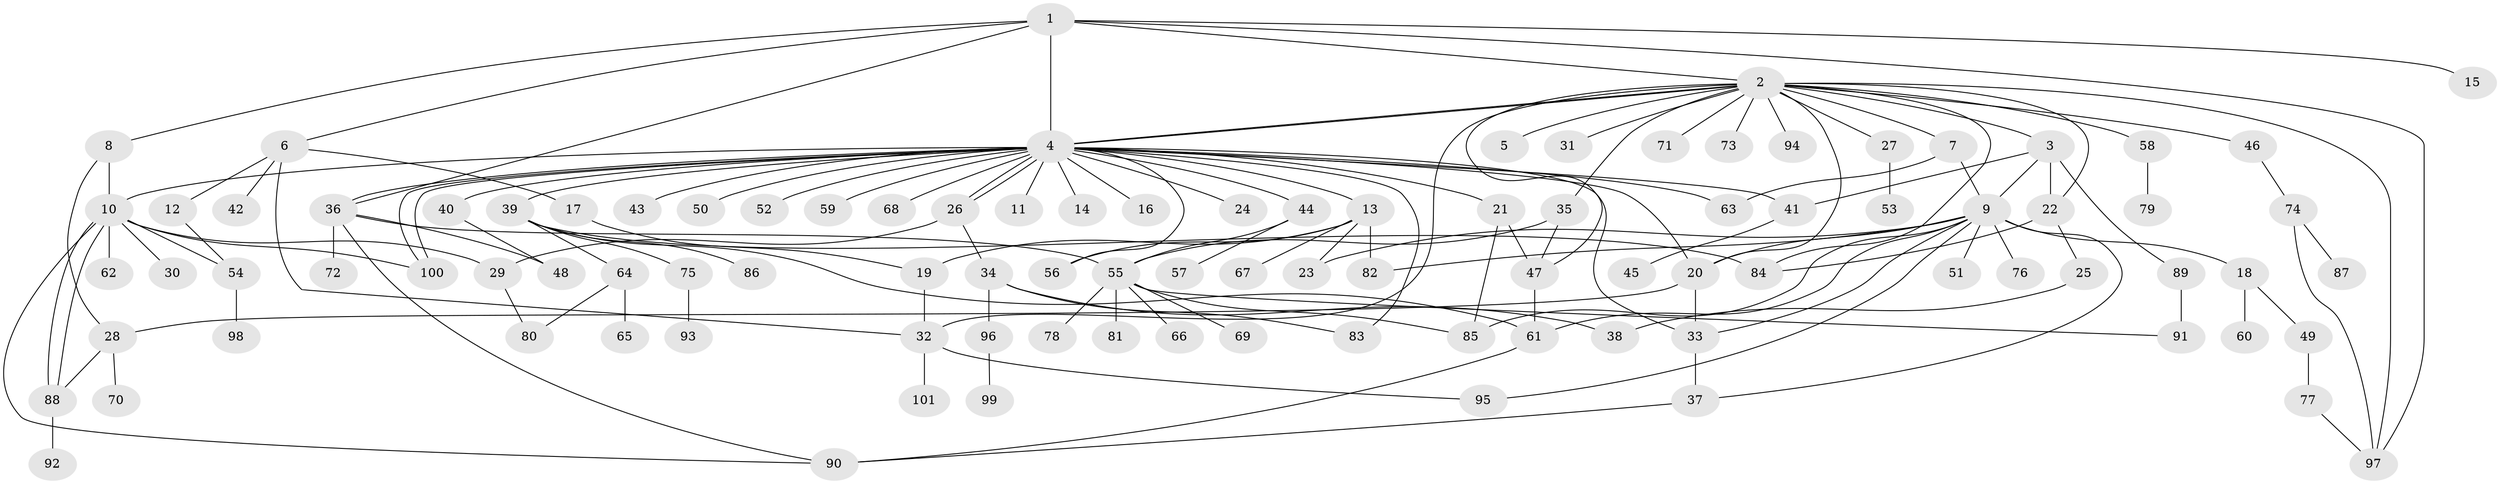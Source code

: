 // Generated by graph-tools (version 1.1) at 2025/11/02/27/25 16:11:15]
// undirected, 101 vertices, 149 edges
graph export_dot {
graph [start="1"]
  node [color=gray90,style=filled];
  1;
  2;
  3;
  4;
  5;
  6;
  7;
  8;
  9;
  10;
  11;
  12;
  13;
  14;
  15;
  16;
  17;
  18;
  19;
  20;
  21;
  22;
  23;
  24;
  25;
  26;
  27;
  28;
  29;
  30;
  31;
  32;
  33;
  34;
  35;
  36;
  37;
  38;
  39;
  40;
  41;
  42;
  43;
  44;
  45;
  46;
  47;
  48;
  49;
  50;
  51;
  52;
  53;
  54;
  55;
  56;
  57;
  58;
  59;
  60;
  61;
  62;
  63;
  64;
  65;
  66;
  67;
  68;
  69;
  70;
  71;
  72;
  73;
  74;
  75;
  76;
  77;
  78;
  79;
  80;
  81;
  82;
  83;
  84;
  85;
  86;
  87;
  88;
  89;
  90;
  91;
  92;
  93;
  94;
  95;
  96;
  97;
  98;
  99;
  100;
  101;
  1 -- 2;
  1 -- 4;
  1 -- 6;
  1 -- 8;
  1 -- 15;
  1 -- 36;
  1 -- 97;
  2 -- 3;
  2 -- 4;
  2 -- 4;
  2 -- 5;
  2 -- 7;
  2 -- 20;
  2 -- 22;
  2 -- 27;
  2 -- 31;
  2 -- 32;
  2 -- 35;
  2 -- 46;
  2 -- 47;
  2 -- 58;
  2 -- 71;
  2 -- 73;
  2 -- 84;
  2 -- 94;
  2 -- 97;
  3 -- 9;
  3 -- 22;
  3 -- 41;
  3 -- 89;
  4 -- 10;
  4 -- 11;
  4 -- 13;
  4 -- 14;
  4 -- 16;
  4 -- 20;
  4 -- 21;
  4 -- 24;
  4 -- 26;
  4 -- 26;
  4 -- 33;
  4 -- 36;
  4 -- 39;
  4 -- 40;
  4 -- 41;
  4 -- 43;
  4 -- 44;
  4 -- 50;
  4 -- 52;
  4 -- 56;
  4 -- 59;
  4 -- 63;
  4 -- 68;
  4 -- 83;
  4 -- 100;
  4 -- 100;
  6 -- 12;
  6 -- 17;
  6 -- 32;
  6 -- 42;
  7 -- 9;
  7 -- 63;
  8 -- 10;
  8 -- 28;
  9 -- 18;
  9 -- 20;
  9 -- 23;
  9 -- 33;
  9 -- 37;
  9 -- 51;
  9 -- 61;
  9 -- 76;
  9 -- 82;
  9 -- 85;
  9 -- 95;
  10 -- 29;
  10 -- 30;
  10 -- 54;
  10 -- 62;
  10 -- 88;
  10 -- 88;
  10 -- 90;
  10 -- 100;
  12 -- 54;
  13 -- 19;
  13 -- 23;
  13 -- 56;
  13 -- 67;
  13 -- 82;
  17 -- 19;
  18 -- 49;
  18 -- 60;
  19 -- 32;
  20 -- 28;
  20 -- 33;
  21 -- 47;
  21 -- 85;
  22 -- 25;
  22 -- 84;
  25 -- 38;
  26 -- 29;
  26 -- 34;
  27 -- 53;
  28 -- 70;
  28 -- 88;
  29 -- 80;
  32 -- 95;
  32 -- 101;
  33 -- 37;
  34 -- 38;
  34 -- 83;
  34 -- 96;
  35 -- 47;
  35 -- 55;
  36 -- 48;
  36 -- 55;
  36 -- 72;
  36 -- 90;
  37 -- 90;
  39 -- 61;
  39 -- 64;
  39 -- 75;
  39 -- 84;
  39 -- 86;
  40 -- 48;
  41 -- 45;
  44 -- 55;
  44 -- 57;
  46 -- 74;
  47 -- 61;
  49 -- 77;
  54 -- 98;
  55 -- 66;
  55 -- 69;
  55 -- 78;
  55 -- 81;
  55 -- 85;
  55 -- 91;
  58 -- 79;
  61 -- 90;
  64 -- 65;
  64 -- 80;
  74 -- 87;
  74 -- 97;
  75 -- 93;
  77 -- 97;
  88 -- 92;
  89 -- 91;
  96 -- 99;
}
